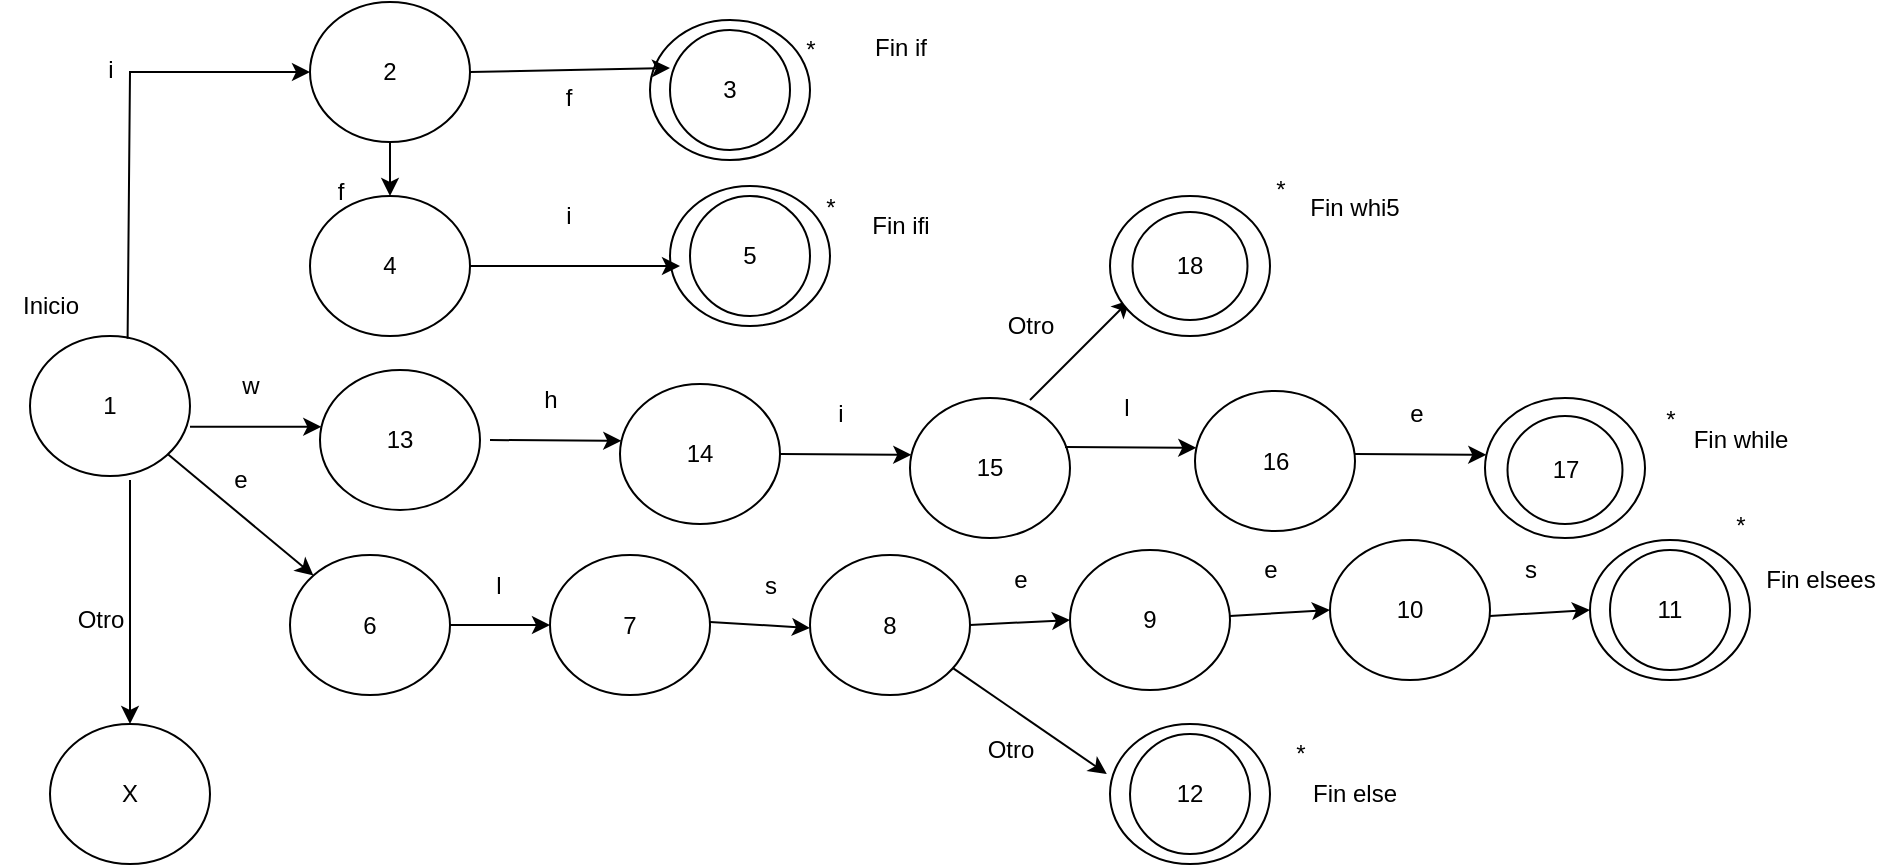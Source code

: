 <mxfile version="26.0.14">
  <diagram name="Página-1" id="7jj-D7QKgP62pjIoDFZG">
    <mxGraphModel dx="1235" dy="1783" grid="1" gridSize="10" guides="1" tooltips="1" connect="1" arrows="1" fold="1" page="1" pageScale="1" pageWidth="827" pageHeight="1169" math="0" shadow="0">
      <root>
        <mxCell id="0" />
        <mxCell id="1" parent="0" />
        <mxCell id="vCwx7-z7giKHeCWRHlMr-38" style="edgeStyle=orthogonalEdgeStyle;rounded=0;orthogonalLoop=1;jettySize=auto;html=1;entryX=0.5;entryY=0;entryDx=0;entryDy=0;" edge="1" parent="1" target="vCwx7-z7giKHeCWRHlMr-35">
          <mxGeometry relative="1" as="geometry">
            <mxPoint x="180" y="339.5" as="targetPoint" />
            <mxPoint x="180" y="170" as="sourcePoint" />
            <Array as="points">
              <mxPoint x="180" y="287" />
            </Array>
          </mxGeometry>
        </mxCell>
        <mxCell id="vCwx7-z7giKHeCWRHlMr-1" value="1" style="ellipse;whiteSpace=wrap;html=1;" vertex="1" parent="1">
          <mxGeometry x="130" y="98" width="80" height="70" as="geometry" />
        </mxCell>
        <mxCell id="vCwx7-z7giKHeCWRHlMr-2" value="" style="endArrow=classic;html=1;rounded=0;entryX=0;entryY=0.5;entryDx=0;entryDy=0;exitX=0.61;exitY=0.02;exitDx=0;exitDy=0;exitPerimeter=0;" edge="1" parent="1" source="vCwx7-z7giKHeCWRHlMr-1" target="vCwx7-z7giKHeCWRHlMr-4">
          <mxGeometry width="50" height="50" relative="1" as="geometry">
            <mxPoint x="180" y="87" as="sourcePoint" />
            <mxPoint x="270" y="39" as="targetPoint" />
            <Array as="points">
              <mxPoint x="180" y="-34" />
            </Array>
          </mxGeometry>
        </mxCell>
        <mxCell id="vCwx7-z7giKHeCWRHlMr-3" value="i" style="text;html=1;align=center;verticalAlign=middle;resizable=0;points=[];autosize=1;strokeColor=none;fillColor=none;" vertex="1" parent="1">
          <mxGeometry x="155" y="-50" width="30" height="30" as="geometry" />
        </mxCell>
        <mxCell id="vCwx7-z7giKHeCWRHlMr-4" value="2" style="ellipse;whiteSpace=wrap;html=1;" vertex="1" parent="1">
          <mxGeometry x="270" y="-69" width="80" height="70" as="geometry" />
        </mxCell>
        <mxCell id="vCwx7-z7giKHeCWRHlMr-5" value="" style="ellipse;whiteSpace=wrap;html=1;" vertex="1" parent="1">
          <mxGeometry x="440" y="-60" width="80" height="70" as="geometry" />
        </mxCell>
        <mxCell id="vCwx7-z7giKHeCWRHlMr-6" value="" style="endArrow=classic;html=1;rounded=0;entryX=0;entryY=0.5;entryDx=0;entryDy=0;exitX=1;exitY=0.5;exitDx=0;exitDy=0;" edge="1" parent="1" source="vCwx7-z7giKHeCWRHlMr-4">
          <mxGeometry width="50" height="50" relative="1" as="geometry">
            <mxPoint x="360" y="-39" as="sourcePoint" />
            <mxPoint x="450" y="-36" as="targetPoint" />
          </mxGeometry>
        </mxCell>
        <mxCell id="vCwx7-z7giKHeCWRHlMr-7" value="f" style="text;html=1;align=center;verticalAlign=middle;resizable=0;points=[];autosize=1;strokeColor=none;fillColor=none;" vertex="1" parent="1">
          <mxGeometry x="383.5" y="-36" width="30" height="30" as="geometry" />
        </mxCell>
        <mxCell id="vCwx7-z7giKHeCWRHlMr-8" value="3" style="ellipse;whiteSpace=wrap;html=1;aspect=fixed;" vertex="1" parent="1">
          <mxGeometry x="450" y="-55" width="60" height="60" as="geometry" />
        </mxCell>
        <mxCell id="vCwx7-z7giKHeCWRHlMr-9" value="" style="endArrow=classic;html=1;rounded=0;exitX=0.5;exitY=1;exitDx=0;exitDy=0;entryX=0.5;entryY=0;entryDx=0;entryDy=0;" edge="1" parent="1" source="vCwx7-z7giKHeCWRHlMr-4" target="vCwx7-z7giKHeCWRHlMr-11">
          <mxGeometry width="50" height="50" relative="1" as="geometry">
            <mxPoint x="309.5" y="9" as="sourcePoint" />
            <mxPoint x="310" y="51" as="targetPoint" />
            <Array as="points" />
          </mxGeometry>
        </mxCell>
        <mxCell id="vCwx7-z7giKHeCWRHlMr-11" value="4" style="ellipse;whiteSpace=wrap;html=1;" vertex="1" parent="1">
          <mxGeometry x="270" y="28" width="80" height="70" as="geometry" />
        </mxCell>
        <mxCell id="vCwx7-z7giKHeCWRHlMr-12" value="" style="ellipse;whiteSpace=wrap;html=1;" vertex="1" parent="1">
          <mxGeometry x="450" y="23" width="80" height="70" as="geometry" />
        </mxCell>
        <mxCell id="vCwx7-z7giKHeCWRHlMr-13" value="" style="endArrow=classic;html=1;rounded=0;exitX=1;exitY=0.5;exitDx=0;exitDy=0;" edge="1" parent="1" source="vCwx7-z7giKHeCWRHlMr-11">
          <mxGeometry width="50" height="50" relative="1" as="geometry">
            <mxPoint x="359" y="58" as="sourcePoint" />
            <mxPoint x="455" y="63" as="targetPoint" />
          </mxGeometry>
        </mxCell>
        <mxCell id="vCwx7-z7giKHeCWRHlMr-14" value="f" style="text;html=1;align=center;verticalAlign=middle;resizable=0;points=[];autosize=1;strokeColor=none;fillColor=none;" vertex="1" parent="1">
          <mxGeometry x="270" y="11" width="30" height="30" as="geometry" />
        </mxCell>
        <mxCell id="vCwx7-z7giKHeCWRHlMr-15" value="5" style="ellipse;whiteSpace=wrap;html=1;aspect=fixed;" vertex="1" parent="1">
          <mxGeometry x="460" y="28" width="60" height="60" as="geometry" />
        </mxCell>
        <mxCell id="vCwx7-z7giKHeCWRHlMr-16" value="i" style="text;html=1;align=center;verticalAlign=middle;resizable=0;points=[];autosize=1;strokeColor=none;fillColor=none;" vertex="1" parent="1">
          <mxGeometry x="384" y="23" width="30" height="30" as="geometry" />
        </mxCell>
        <mxCell id="vCwx7-z7giKHeCWRHlMr-17" value="Fin if" style="text;html=1;align=center;verticalAlign=middle;resizable=0;points=[];autosize=1;strokeColor=none;fillColor=none;" vertex="1" parent="1">
          <mxGeometry x="540" y="-61" width="50" height="30" as="geometry" />
        </mxCell>
        <mxCell id="vCwx7-z7giKHeCWRHlMr-18" value="Fin ifi" style="text;html=1;align=center;verticalAlign=middle;resizable=0;points=[];autosize=1;strokeColor=none;fillColor=none;" vertex="1" parent="1">
          <mxGeometry x="540" y="28" width="50" height="30" as="geometry" />
        </mxCell>
        <mxCell id="vCwx7-z7giKHeCWRHlMr-19" value="" style="endArrow=classic;html=1;rounded=0;entryX=0;entryY=0;entryDx=0;entryDy=0;" edge="1" parent="1" source="vCwx7-z7giKHeCWRHlMr-1" target="vCwx7-z7giKHeCWRHlMr-21">
          <mxGeometry width="50" height="50" relative="1" as="geometry">
            <mxPoint x="130" y="230" as="sourcePoint" />
            <mxPoint x="230" y="190" as="targetPoint" />
            <Array as="points" />
          </mxGeometry>
        </mxCell>
        <mxCell id="vCwx7-z7giKHeCWRHlMr-21" value="6" style="ellipse;whiteSpace=wrap;html=1;" vertex="1" parent="1">
          <mxGeometry x="260" y="207.5" width="80" height="70" as="geometry" />
        </mxCell>
        <mxCell id="vCwx7-z7giKHeCWRHlMr-22" value="e" style="text;html=1;align=center;verticalAlign=middle;resizable=0;points=[];autosize=1;strokeColor=none;fillColor=none;" vertex="1" parent="1">
          <mxGeometry x="220" y="155" width="30" height="30" as="geometry" />
        </mxCell>
        <mxCell id="vCwx7-z7giKHeCWRHlMr-23" value="8" style="ellipse;whiteSpace=wrap;html=1;" vertex="1" parent="1">
          <mxGeometry x="520" y="207.5" width="80" height="70" as="geometry" />
        </mxCell>
        <mxCell id="vCwx7-z7giKHeCWRHlMr-24" value="9" style="ellipse;whiteSpace=wrap;html=1;" vertex="1" parent="1">
          <mxGeometry x="650" y="205" width="80" height="70" as="geometry" />
        </mxCell>
        <mxCell id="vCwx7-z7giKHeCWRHlMr-25" value="" style="endArrow=classic;html=1;rounded=0;exitX=1;exitY=0.5;exitDx=0;exitDy=0;entryX=0;entryY=0.5;entryDx=0;entryDy=0;" edge="1" parent="1" source="vCwx7-z7giKHeCWRHlMr-23" target="vCwx7-z7giKHeCWRHlMr-24">
          <mxGeometry width="50" height="50" relative="1" as="geometry">
            <mxPoint x="609" y="237.5" as="sourcePoint" />
            <mxPoint x="630" y="243" as="targetPoint" />
          </mxGeometry>
        </mxCell>
        <mxCell id="vCwx7-z7giKHeCWRHlMr-27" value="7" style="ellipse;whiteSpace=wrap;html=1;" vertex="1" parent="1">
          <mxGeometry x="390" y="207.5" width="80" height="70" as="geometry" />
        </mxCell>
        <mxCell id="vCwx7-z7giKHeCWRHlMr-28" value="" style="endArrow=classic;html=1;rounded=0;exitX=1;exitY=0.5;exitDx=0;exitDy=0;entryX=0;entryY=0.5;entryDx=0;entryDy=0;" edge="1" parent="1" source="vCwx7-z7giKHeCWRHlMr-21" target="vCwx7-z7giKHeCWRHlMr-27">
          <mxGeometry width="50" height="50" relative="1" as="geometry">
            <mxPoint x="329.5" y="239.5" as="sourcePoint" />
            <mxPoint x="379" y="239.5" as="targetPoint" />
          </mxGeometry>
        </mxCell>
        <mxCell id="vCwx7-z7giKHeCWRHlMr-29" value="" style="endArrow=classic;html=1;rounded=0;exitX=1;exitY=0.5;exitDx=0;exitDy=0;entryX=0;entryY=0.5;entryDx=0;entryDy=0;" edge="1" parent="1">
          <mxGeometry width="50" height="50" relative="1" as="geometry">
            <mxPoint x="470" y="241" as="sourcePoint" />
            <mxPoint x="520" y="244" as="targetPoint" />
          </mxGeometry>
        </mxCell>
        <mxCell id="vCwx7-z7giKHeCWRHlMr-30" value="l" style="text;html=1;align=center;verticalAlign=middle;resizable=0;points=[];autosize=1;strokeColor=none;fillColor=none;" vertex="1" parent="1">
          <mxGeometry x="349" y="207.5" width="30" height="30" as="geometry" />
        </mxCell>
        <mxCell id="vCwx7-z7giKHeCWRHlMr-31" value="s" style="text;html=1;align=center;verticalAlign=middle;resizable=0;points=[];autosize=1;strokeColor=none;fillColor=none;" vertex="1" parent="1">
          <mxGeometry x="485" y="207.5" width="30" height="30" as="geometry" />
        </mxCell>
        <mxCell id="vCwx7-z7giKHeCWRHlMr-32" value="e" style="text;html=1;align=center;verticalAlign=middle;resizable=0;points=[];autosize=1;strokeColor=none;fillColor=none;" vertex="1" parent="1">
          <mxGeometry x="610" y="205" width="30" height="30" as="geometry" />
        </mxCell>
        <mxCell id="vCwx7-z7giKHeCWRHlMr-33" value="Fin elsees" style="text;html=1;align=center;verticalAlign=middle;resizable=0;points=[];autosize=1;strokeColor=none;fillColor=none;" vertex="1" parent="1">
          <mxGeometry x="985" y="205" width="80" height="30" as="geometry" />
        </mxCell>
        <mxCell id="vCwx7-z7giKHeCWRHlMr-34" value="Inicio" style="text;html=1;align=center;verticalAlign=middle;resizable=0;points=[];autosize=1;strokeColor=none;fillColor=none;" vertex="1" parent="1">
          <mxGeometry x="115" y="68" width="50" height="30" as="geometry" />
        </mxCell>
        <mxCell id="vCwx7-z7giKHeCWRHlMr-35" value="X" style="ellipse;whiteSpace=wrap;html=1;" vertex="1" parent="1">
          <mxGeometry x="140" y="292" width="80" height="70" as="geometry" />
        </mxCell>
        <mxCell id="vCwx7-z7giKHeCWRHlMr-39" value="10" style="ellipse;whiteSpace=wrap;html=1;" vertex="1" parent="1">
          <mxGeometry x="780" y="200" width="80" height="70" as="geometry" />
        </mxCell>
        <mxCell id="vCwx7-z7giKHeCWRHlMr-40" value="" style="endArrow=classic;html=1;rounded=0;exitX=1;exitY=0.5;exitDx=0;exitDy=0;entryX=0;entryY=0.5;entryDx=0;entryDy=0;" edge="1" parent="1" target="vCwx7-z7giKHeCWRHlMr-39">
          <mxGeometry width="50" height="50" relative="1" as="geometry">
            <mxPoint x="730" y="238" as="sourcePoint" />
            <mxPoint x="760" y="238" as="targetPoint" />
          </mxGeometry>
        </mxCell>
        <mxCell id="vCwx7-z7giKHeCWRHlMr-41" value="e" style="text;html=1;align=center;verticalAlign=middle;resizable=0;points=[];autosize=1;strokeColor=none;fillColor=none;" vertex="1" parent="1">
          <mxGeometry x="735" y="200" width="30" height="30" as="geometry" />
        </mxCell>
        <mxCell id="vCwx7-z7giKHeCWRHlMr-42" value="" style="ellipse;whiteSpace=wrap;html=1;" vertex="1" parent="1">
          <mxGeometry x="910" y="200" width="80" height="70" as="geometry" />
        </mxCell>
        <mxCell id="vCwx7-z7giKHeCWRHlMr-43" value="" style="endArrow=classic;html=1;rounded=0;exitX=1;exitY=0.5;exitDx=0;exitDy=0;entryX=0;entryY=0.5;entryDx=0;entryDy=0;" edge="1" parent="1" target="vCwx7-z7giKHeCWRHlMr-42">
          <mxGeometry width="50" height="50" relative="1" as="geometry">
            <mxPoint x="860" y="238" as="sourcePoint" />
            <mxPoint x="890" y="238" as="targetPoint" />
          </mxGeometry>
        </mxCell>
        <mxCell id="vCwx7-z7giKHeCWRHlMr-44" value="s" style="text;html=1;align=center;verticalAlign=middle;resizable=0;points=[];autosize=1;strokeColor=none;fillColor=none;" vertex="1" parent="1">
          <mxGeometry x="865" y="200" width="30" height="30" as="geometry" />
        </mxCell>
        <mxCell id="vCwx7-z7giKHeCWRHlMr-26" value="11" style="ellipse;whiteSpace=wrap;html=1;aspect=fixed;" vertex="1" parent="1">
          <mxGeometry x="920" y="205" width="60" height="60" as="geometry" />
        </mxCell>
        <mxCell id="vCwx7-z7giKHeCWRHlMr-53" value="" style="endArrow=classic;html=1;rounded=0;entryX=-0.02;entryY=0.357;entryDx=0;entryDy=0;entryPerimeter=0;" edge="1" parent="1" source="vCwx7-z7giKHeCWRHlMr-23" target="vCwx7-z7giKHeCWRHlMr-55">
          <mxGeometry width="50" height="50" relative="1" as="geometry">
            <mxPoint x="620" y="352" as="sourcePoint" />
            <mxPoint x="660" y="322" as="targetPoint" />
          </mxGeometry>
        </mxCell>
        <mxCell id="vCwx7-z7giKHeCWRHlMr-55" value="" style="ellipse;whiteSpace=wrap;html=1;" vertex="1" parent="1">
          <mxGeometry x="670" y="292" width="80" height="70" as="geometry" />
        </mxCell>
        <mxCell id="vCwx7-z7giKHeCWRHlMr-56" value="12" style="ellipse;whiteSpace=wrap;html=1;aspect=fixed;" vertex="1" parent="1">
          <mxGeometry x="680" y="297" width="60" height="60" as="geometry" />
        </mxCell>
        <mxCell id="vCwx7-z7giKHeCWRHlMr-57" value="Otro" style="text;html=1;align=center;verticalAlign=middle;resizable=0;points=[];autosize=1;strokeColor=none;fillColor=none;" vertex="1" parent="1">
          <mxGeometry x="595" y="290" width="50" height="30" as="geometry" />
        </mxCell>
        <mxCell id="vCwx7-z7giKHeCWRHlMr-58" value="*" style="text;html=1;align=center;verticalAlign=middle;resizable=0;points=[];autosize=1;strokeColor=none;fillColor=none;" vertex="1" parent="1">
          <mxGeometry x="750" y="292" width="30" height="30" as="geometry" />
        </mxCell>
        <mxCell id="vCwx7-z7giKHeCWRHlMr-59" value="*" style="text;html=1;align=center;verticalAlign=middle;resizable=0;points=[];autosize=1;strokeColor=none;fillColor=none;" vertex="1" parent="1">
          <mxGeometry x="505" y="-60" width="30" height="30" as="geometry" />
        </mxCell>
        <mxCell id="vCwx7-z7giKHeCWRHlMr-60" value="*" style="text;html=1;align=center;verticalAlign=middle;resizable=0;points=[];autosize=1;strokeColor=none;fillColor=none;" vertex="1" parent="1">
          <mxGeometry x="515" y="19" width="30" height="30" as="geometry" />
        </mxCell>
        <mxCell id="vCwx7-z7giKHeCWRHlMr-61" value="*" style="text;html=1;align=center;verticalAlign=middle;resizable=0;points=[];autosize=1;strokeColor=none;fillColor=none;" vertex="1" parent="1">
          <mxGeometry x="970" y="177.5" width="30" height="30" as="geometry" />
        </mxCell>
        <mxCell id="vCwx7-z7giKHeCWRHlMr-62" value="Fin else" style="text;html=1;align=center;verticalAlign=middle;resizable=0;points=[];autosize=1;strokeColor=none;fillColor=none;" vertex="1" parent="1">
          <mxGeometry x="757" y="312" width="70" height="30" as="geometry" />
        </mxCell>
        <mxCell id="vCwx7-z7giKHeCWRHlMr-64" value="" style="endArrow=classic;html=1;rounded=0;exitX=1;exitY=0.649;exitDx=0;exitDy=0;exitPerimeter=0;entryX=0.008;entryY=0.406;entryDx=0;entryDy=0;entryPerimeter=0;" edge="1" parent="1" source="vCwx7-z7giKHeCWRHlMr-1" target="vCwx7-z7giKHeCWRHlMr-65">
          <mxGeometry width="50" height="50" relative="1" as="geometry">
            <mxPoint x="280" y="158" as="sourcePoint" />
            <mxPoint x="270" y="146" as="targetPoint" />
          </mxGeometry>
        </mxCell>
        <mxCell id="vCwx7-z7giKHeCWRHlMr-65" value="13" style="ellipse;whiteSpace=wrap;html=1;" vertex="1" parent="1">
          <mxGeometry x="275" y="115" width="80" height="70" as="geometry" />
        </mxCell>
        <mxCell id="vCwx7-z7giKHeCWRHlMr-66" value="w" style="text;html=1;align=center;verticalAlign=middle;resizable=0;points=[];autosize=1;strokeColor=none;fillColor=none;" vertex="1" parent="1">
          <mxGeometry x="225" y="108" width="30" height="30" as="geometry" />
        </mxCell>
        <mxCell id="vCwx7-z7giKHeCWRHlMr-69" value="" style="endArrow=classic;html=1;rounded=0;exitX=1;exitY=0.649;exitDx=0;exitDy=0;exitPerimeter=0;entryX=0.008;entryY=0.406;entryDx=0;entryDy=0;entryPerimeter=0;" edge="1" parent="1" target="vCwx7-z7giKHeCWRHlMr-70">
          <mxGeometry width="50" height="50" relative="1" as="geometry">
            <mxPoint x="360" y="150" as="sourcePoint" />
            <mxPoint x="420" y="153" as="targetPoint" />
          </mxGeometry>
        </mxCell>
        <mxCell id="vCwx7-z7giKHeCWRHlMr-70" value="14" style="ellipse;whiteSpace=wrap;html=1;" vertex="1" parent="1">
          <mxGeometry x="425" y="122" width="80" height="70" as="geometry" />
        </mxCell>
        <mxCell id="vCwx7-z7giKHeCWRHlMr-71" value="h" style="text;html=1;align=center;verticalAlign=middle;resizable=0;points=[];autosize=1;strokeColor=none;fillColor=none;" vertex="1" parent="1">
          <mxGeometry x="375" y="115" width="30" height="30" as="geometry" />
        </mxCell>
        <mxCell id="vCwx7-z7giKHeCWRHlMr-72" value="" style="endArrow=classic;html=1;rounded=0;exitX=1;exitY=0.649;exitDx=0;exitDy=0;exitPerimeter=0;entryX=0.008;entryY=0.406;entryDx=0;entryDy=0;entryPerimeter=0;" edge="1" parent="1" target="vCwx7-z7giKHeCWRHlMr-73">
          <mxGeometry width="50" height="50" relative="1" as="geometry">
            <mxPoint x="505" y="157" as="sourcePoint" />
            <mxPoint x="565" y="160" as="targetPoint" />
          </mxGeometry>
        </mxCell>
        <mxCell id="vCwx7-z7giKHeCWRHlMr-73" value="15" style="ellipse;whiteSpace=wrap;html=1;" vertex="1" parent="1">
          <mxGeometry x="570" y="129" width="80" height="70" as="geometry" />
        </mxCell>
        <mxCell id="vCwx7-z7giKHeCWRHlMr-74" value="i" style="text;html=1;align=center;verticalAlign=middle;resizable=0;points=[];autosize=1;strokeColor=none;fillColor=none;" vertex="1" parent="1">
          <mxGeometry x="520" y="122" width="30" height="30" as="geometry" />
        </mxCell>
        <mxCell id="vCwx7-z7giKHeCWRHlMr-75" value="Otro" style="text;html=1;align=center;verticalAlign=middle;resizable=0;points=[];autosize=1;strokeColor=none;fillColor=none;" vertex="1" parent="1">
          <mxGeometry x="140" y="224.5" width="50" height="30" as="geometry" />
        </mxCell>
        <mxCell id="vCwx7-z7giKHeCWRHlMr-76" value="" style="endArrow=classic;html=1;rounded=0;" edge="1" parent="1">
          <mxGeometry width="50" height="50" relative="1" as="geometry">
            <mxPoint x="630" y="130" as="sourcePoint" />
            <mxPoint x="680" y="80" as="targetPoint" />
          </mxGeometry>
        </mxCell>
        <mxCell id="vCwx7-z7giKHeCWRHlMr-77" value="Otro" style="text;html=1;align=center;verticalAlign=middle;resizable=0;points=[];autosize=1;strokeColor=none;fillColor=none;" vertex="1" parent="1">
          <mxGeometry x="605" y="78" width="50" height="30" as="geometry" />
        </mxCell>
        <mxCell id="vCwx7-z7giKHeCWRHlMr-79" value="" style="endArrow=classic;html=1;rounded=0;exitX=1;exitY=0.649;exitDx=0;exitDy=0;exitPerimeter=0;entryX=0.008;entryY=0.406;entryDx=0;entryDy=0;entryPerimeter=0;" edge="1" parent="1" target="vCwx7-z7giKHeCWRHlMr-80">
          <mxGeometry width="50" height="50" relative="1" as="geometry">
            <mxPoint x="647.5" y="153.5" as="sourcePoint" />
            <mxPoint x="707.5" y="156.5" as="targetPoint" />
          </mxGeometry>
        </mxCell>
        <mxCell id="vCwx7-z7giKHeCWRHlMr-80" value="16" style="ellipse;whiteSpace=wrap;html=1;" vertex="1" parent="1">
          <mxGeometry x="712.5" y="125.5" width="80" height="70" as="geometry" />
        </mxCell>
        <mxCell id="vCwx7-z7giKHeCWRHlMr-81" value="l" style="text;html=1;align=center;verticalAlign=middle;resizable=0;points=[];autosize=1;strokeColor=none;fillColor=none;" vertex="1" parent="1">
          <mxGeometry x="662.5" y="118.5" width="30" height="30" as="geometry" />
        </mxCell>
        <mxCell id="vCwx7-z7giKHeCWRHlMr-82" value="" style="endArrow=classic;html=1;rounded=0;exitX=1;exitY=0.649;exitDx=0;exitDy=0;exitPerimeter=0;entryX=0.008;entryY=0.406;entryDx=0;entryDy=0;entryPerimeter=0;" edge="1" parent="1" target="vCwx7-z7giKHeCWRHlMr-83">
          <mxGeometry width="50" height="50" relative="1" as="geometry">
            <mxPoint x="792.5" y="157" as="sourcePoint" />
            <mxPoint x="852.5" y="160" as="targetPoint" />
          </mxGeometry>
        </mxCell>
        <mxCell id="vCwx7-z7giKHeCWRHlMr-83" value="" style="ellipse;whiteSpace=wrap;html=1;" vertex="1" parent="1">
          <mxGeometry x="857.5" y="129" width="80" height="70" as="geometry" />
        </mxCell>
        <mxCell id="vCwx7-z7giKHeCWRHlMr-84" value="e" style="text;html=1;align=center;verticalAlign=middle;resizable=0;points=[];autosize=1;strokeColor=none;fillColor=none;" vertex="1" parent="1">
          <mxGeometry x="807.5" y="122" width="30" height="30" as="geometry" />
        </mxCell>
        <mxCell id="vCwx7-z7giKHeCWRHlMr-86" value="17" style="ellipse;whiteSpace=wrap;html=1;" vertex="1" parent="1">
          <mxGeometry x="868.75" y="138" width="57.5" height="54" as="geometry" />
        </mxCell>
        <mxCell id="vCwx7-z7giKHeCWRHlMr-88" value="*" style="text;html=1;align=center;verticalAlign=middle;resizable=0;points=[];autosize=1;strokeColor=none;fillColor=none;" vertex="1" parent="1">
          <mxGeometry x="935" y="125" width="30" height="30" as="geometry" />
        </mxCell>
        <mxCell id="vCwx7-z7giKHeCWRHlMr-89" value="Fin while" style="text;html=1;align=center;verticalAlign=middle;resizable=0;points=[];autosize=1;strokeColor=none;fillColor=none;" vertex="1" parent="1">
          <mxGeometry x="950" y="135" width="70" height="30" as="geometry" />
        </mxCell>
        <mxCell id="vCwx7-z7giKHeCWRHlMr-90" value="" style="ellipse;whiteSpace=wrap;html=1;" vertex="1" parent="1">
          <mxGeometry x="670" y="28" width="80" height="70" as="geometry" />
        </mxCell>
        <mxCell id="vCwx7-z7giKHeCWRHlMr-91" value="18" style="ellipse;whiteSpace=wrap;html=1;" vertex="1" parent="1">
          <mxGeometry x="681.25" y="36" width="57.5" height="54" as="geometry" />
        </mxCell>
        <mxCell id="vCwx7-z7giKHeCWRHlMr-92" value="Fin whi5" style="text;html=1;align=center;verticalAlign=middle;resizable=0;points=[];autosize=1;strokeColor=none;fillColor=none;" vertex="1" parent="1">
          <mxGeometry x="757" y="19" width="70" height="30" as="geometry" />
        </mxCell>
        <mxCell id="vCwx7-z7giKHeCWRHlMr-93" value="*" style="text;html=1;align=center;verticalAlign=middle;resizable=0;points=[];autosize=1;strokeColor=none;fillColor=none;" vertex="1" parent="1">
          <mxGeometry x="740" y="10" width="30" height="30" as="geometry" />
        </mxCell>
      </root>
    </mxGraphModel>
  </diagram>
</mxfile>
